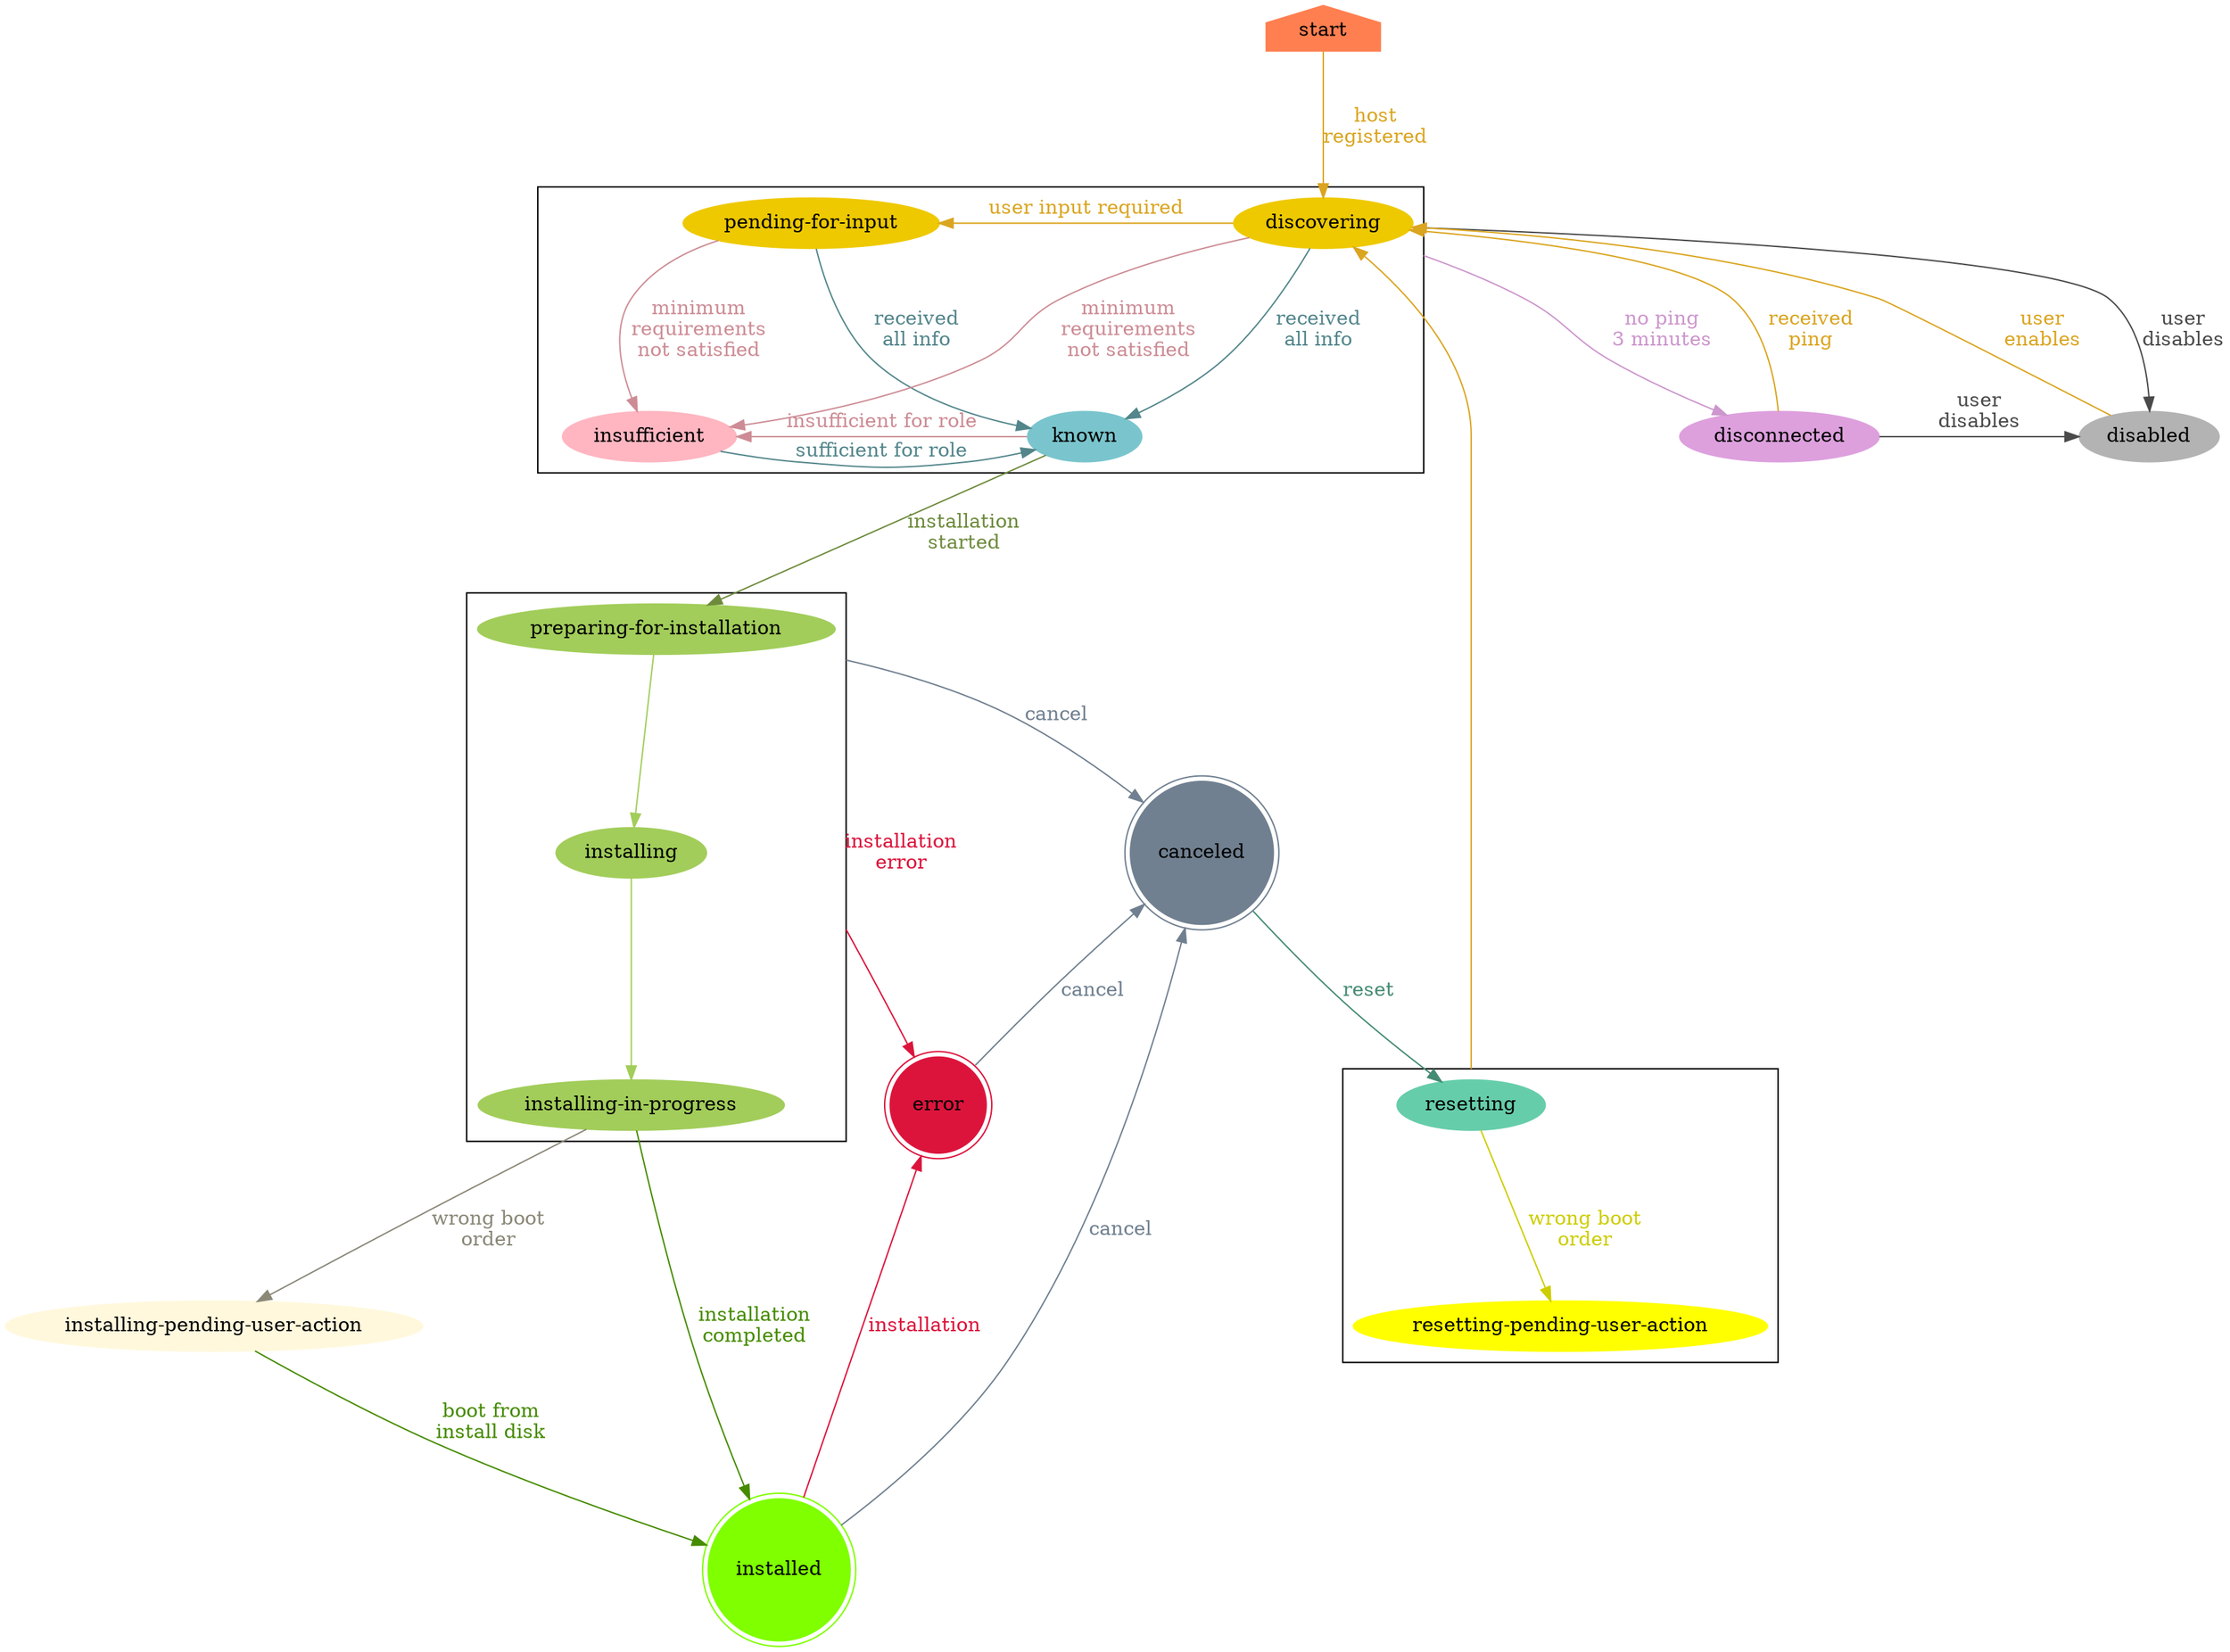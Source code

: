 digraph HostStateMachine {
    graph [nodesep = "1.0", ranksep = "1.0"];
    node [style = filled];
    compound = true;
    newrank = false;

    start [shape = house, color = coral];
    subgraph cluster_level1 {
        "pending-for-input" [color = gold2]
        discovering [color = gold2];
        known [color = cadetblue3];
        insufficient [color = lightpink];
    }
    disconnected [color = plum];
    disabled [color = grey70];
    subgraph cluster_level2 {
        "preparing-for-installation" [color = darkolivegreen3];
        installing [color = darkolivegreen3];
        "installing-in-progress" [color = darkolivegreen3]
    }
    "installing-pending-user-action" [color = cornsilk]
    installed [shape = doublecircle, color = chartreuse];
    error [shape = doublecircle, color = crimson];
    canceled [shape = doublecircle, color = slategray];
    subgraph cluster_level3 {
        resetting [color = aquamarine3]
        "resetting-pending-user-action" [color = yellow]
    }

    start -> discovering [label = "host\nregistered", color=goldenrod, fontcolor=goldenrod];

    discovering -> disconnected [label = "no ping\n3 minutes", color=plum3, fontcolor=plum3, ltail = cluster_level1];
    discovering -> "pending-for-input" [label = "user input required", color=goldenrod, fontcolor=goldenrod];
    discovering -> known [label = "received\nall info", color=cadetblue4, fontcolor=cadetblue4];
    discovering -> insufficient [label = "minimum\nrequirements\nnot satisfied", color=lightpink3, fontcolor=lightpink3];
    discovering -> disabled [label = "user\ndisables", color=grey29, fontcolor=grey29, ltail = cluster_level1];

    "pending-for-input" -> known [label = "received\nall info", color=cadetblue4, fontcolor=cadetblue4];
    "pending-for-input" -> insufficient [label = "minimum\nrequirements\nnot satisfied", color=lightpink3, fontcolor=lightpink3];

    known -> "preparing-for-installation" [label = "installation\nstarted", color=darkolivegreen4, fontcolor=darkolivegreen4];
    known -> insufficient [label = "insufficient for role", color=lightpink3, fontcolor=lightpink3];

    disconnected -> discovering [label = "received\nping", color=goldenrod, fontcolor=goldenrod];
    disconnected -> disabled [label = "user\ndisables", color=grey29, fontcolor=grey29];

    disabled -> discovering [label = "user\nenables", color=goldenrod, fontcolor=goldenrod];

    insufficient -> known [label = "sufficient for role", color=cadetblue4, fontcolor=cadetblue4];

    "preparing-for-installation" -> installing [color=darkolivegreen3];
    "preparing-for-installation" -> error [label = "installation\nerror", color=crimson, fontcolor=crimson, ltail = cluster_level2];
    "preparing-for-installation" -> canceled [label = "cancel", color=slategray, fontcolor=slategray, ltail = cluster_level2];

    installing -> "installing-in-progress" [color=darkolivegreen3];

    "installing-in-progress" -> installed [label = "installation\ncompleted", color=chartreuse4, fontcolor=chartreuse4];
    "installing-in-progress" -> "installing-pending-user-action" [label = "wrong boot\norder", color=cornsilk4, fontcolor=cornsilk4];

    "installing-pending-user-action" -> installed [label = "boot from\ninstall disk", color=chartreuse4, fontcolor=chartreuse4];

    canceled -> resetting [label = "reset", color=aquamarine4, fontcolor=aquamarine4];

    resetting -> discovering [color=goldenrod, fontcolor=goldenrod, ltail = cluster_level3];
    resetting -> "resetting-pending-user-action" [label = "wrong boot\norder", color=yellow3, fontcolor=yellow3];
 
    installed -> error [label = "installation", color=crimson, fontcolor=crimson, ltail = cluster_level2];
    installed-> canceled [label = "cancel", color=slategray, fontcolor=slategray, ltail = cluster_level2];

    error -> canceled [label = "cancel", color=slategray, fontcolor=slategray, ltail = cluster_level2];

    {rank=min; start}
    {rank=max; installed}
    {rank=same; disconnected; disabled}
    {rank=same; "pending-for-input"; discovering}
    {rank=same; insufficient; known}
}
